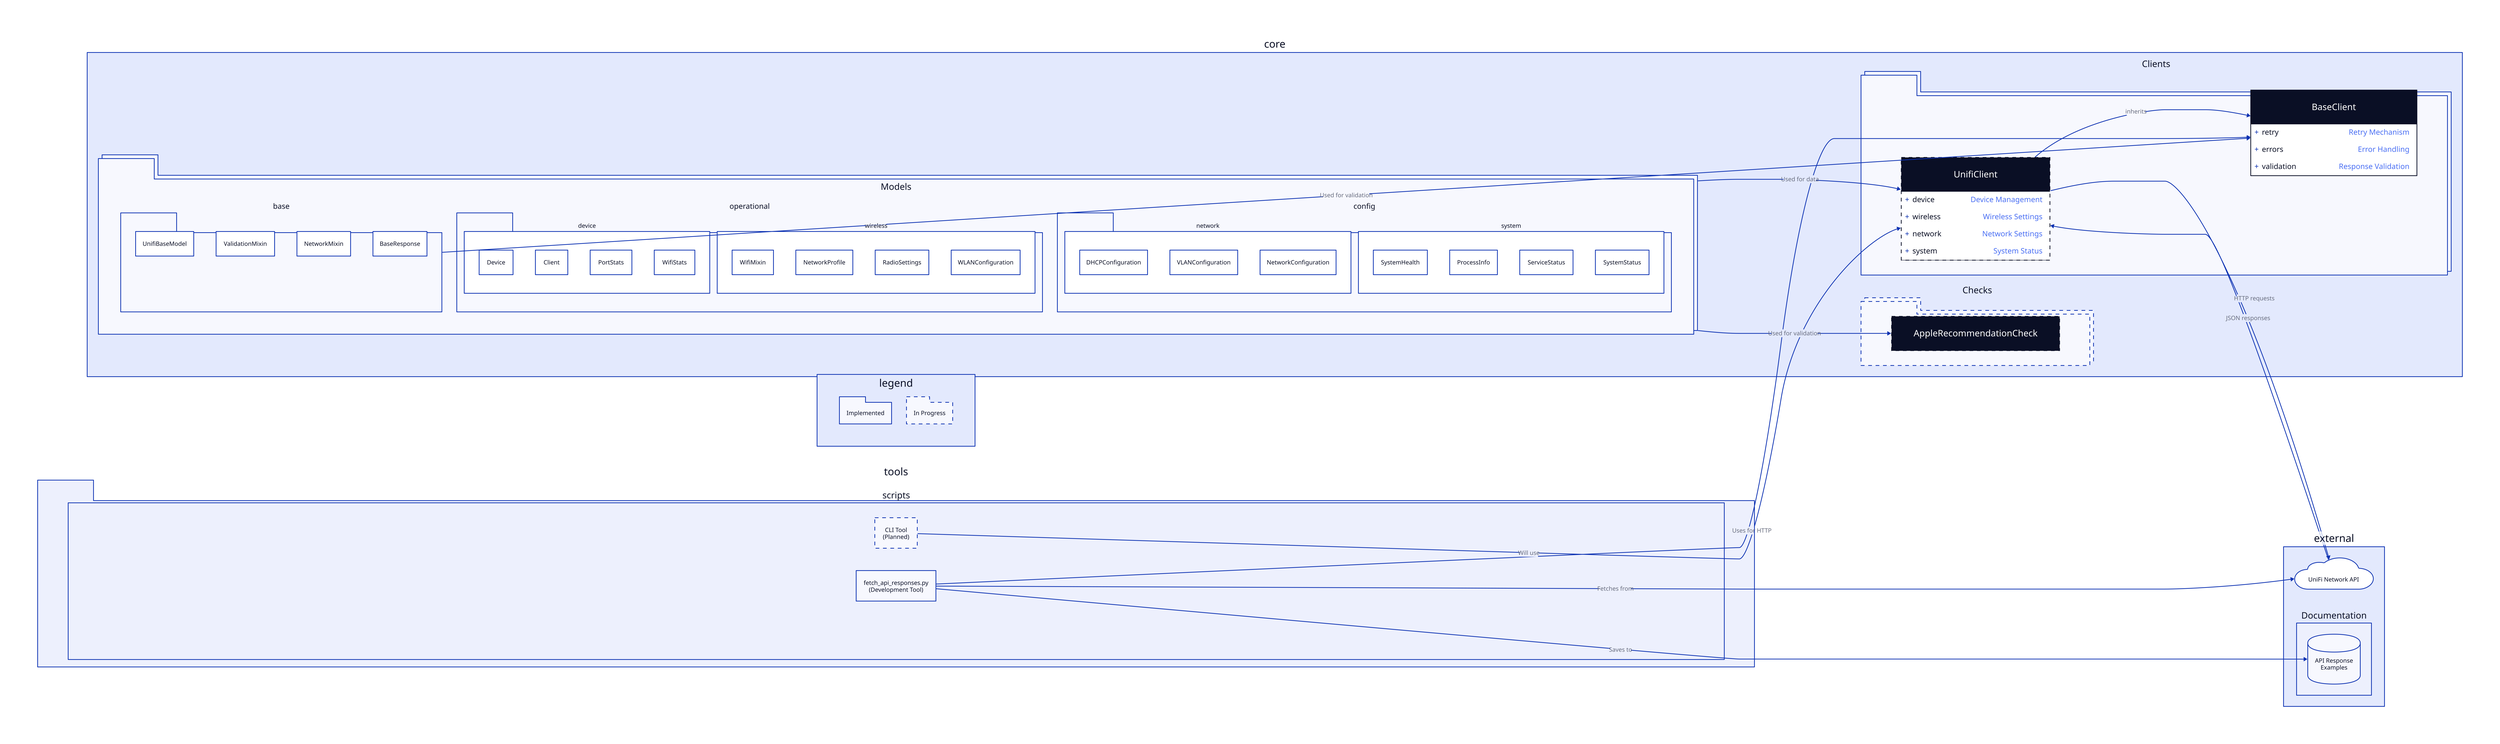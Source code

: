 direction: right

# Core Components
core: {
  # Group all models together in a grid layout
  models: Models {
    shape: package
    style.multiple: true
    grid-columns: 3

    # Base models in first column
    base: {
      shape: package
      UnifiBaseModel
      ValidationMixin
      NetworkMixin
      BaseResponse
    }

    # Device and wireless models in second column
    operational: {
      shape: package

      device: {
        Device
        Client
        PortStats
        WifiStats
      }

      wireless: {
        WifiMixin
        NetworkProfile
        RadioSettings
        WLANConfiguration
      }
    }

    # Configuration and status models in third column
    config: {
      shape: package

      network: {
        DHCPConfiguration
        VLANConfiguration
        NetworkConfiguration
      }

      system: {
        SystemHealth
        ProcessInfo
        ServiceStatus
        SystemStatus
      }
    }
  }

  # API Clients
  clients: Clients {
    shape: package
    style.multiple: true

    BaseClient: {
      shape: class

      retry: Retry Mechanism {
        shape: class
      }
      errors: Error Handling {
        shape: class
      }
      validation: Response Validation {
        shape: class
      }
    }

    UnifiClient: {
      shape: class
      style.stroke-dash: 5

      device: Device Management {
        shape: class
        style.stroke-dash: 5
      }
      wireless: Wireless Settings {
        shape: class
        style.stroke-dash: 5
      }
      network: Network Settings {
        shape: class
        style.stroke-dash: 5
      }
      system: System Status {
        shape: class
        style.stroke-dash: 5
      }
    }

    # Show inheritance relationship
    BaseClient <- UnifiClient: inherits
  }

  # Recommendation Engine
  checks: Checks {
    shape: package
    style.multiple: true
    style.stroke-dash: 5

    AppleRecommendationCheck: {
      shape: class
      style.stroke-dash: 5
    }
  }
}

# Development and CLI Tools
tools: {
  shape: package

  scripts.fetch_api_responses: {
    shape: rectangle
    label: "fetch_api_responses.py\n(Development Tool)"
  }

  scripts.future_cli: {
    shape: rectangle
    style.stroke-dash: 5
    label: "CLI Tool\n(Planned)"
  }
}

# External Systems
external: {
  api: UniFi Network API {
    shape: cloud
  }

  docs: Documentation {
    api_responses: {
      shape: cylinder
      label: "API Response\nExamples"
    }
  }
}

# Connections
# Model usage
core.models.base -> core.clients.BaseClient.validation: "Used for validation"
core.models -> core.clients.UnifiClient: "Used for data"
core.models -> core.checks.AppleRecommendationCheck: "Used for validation"

# API interactions
core.clients.UnifiClient -> external.api: "HTTP requests"
external.api -> core.clients.UnifiClient: "JSON responses"

# Development tools
tools.scripts.fetch_api_responses -> core.clients.BaseClient: "Uses for HTTP"
tools.scripts.fetch_api_responses -> external.api: "Fetches from"
tools.scripts.fetch_api_responses -> external.docs.api_responses: "Saves to"

# Future interactions
tools.scripts.future_cli -> core.clients.UnifiClient: "Will use"

# Legend
legend: {
  grid-columns: 2
  Implemented: {
    shape: package
  }
  "In Progress": {
    shape: package
    style.stroke-dash: 5
  }
}
